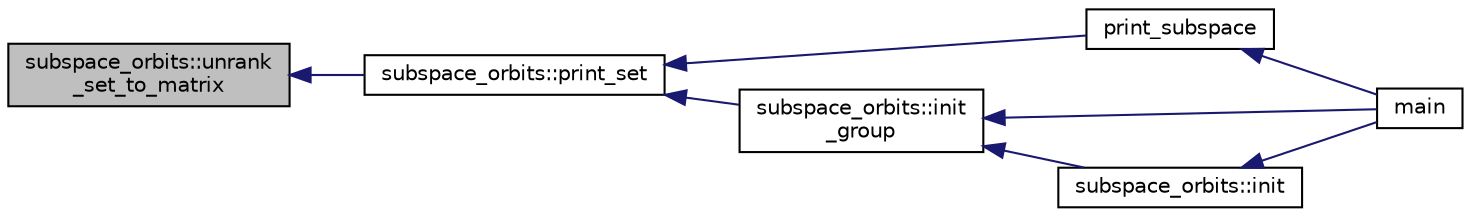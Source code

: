 digraph "subspace_orbits::unrank_set_to_matrix"
{
  edge [fontname="Helvetica",fontsize="10",labelfontname="Helvetica",labelfontsize="10"];
  node [fontname="Helvetica",fontsize="10",shape=record];
  rankdir="LR";
  Node2294 [label="subspace_orbits::unrank\l_set_to_matrix",height=0.2,width=0.4,color="black", fillcolor="grey75", style="filled", fontcolor="black"];
  Node2294 -> Node2295 [dir="back",color="midnightblue",fontsize="10",style="solid",fontname="Helvetica"];
  Node2295 [label="subspace_orbits::print_set",height=0.2,width=0.4,color="black", fillcolor="white", style="filled",URL="$d2/d9f/classsubspace__orbits.html#a25e7fad26b5e83ab2464bcfeb50572aa"];
  Node2295 -> Node2296 [dir="back",color="midnightblue",fontsize="10",style="solid",fontname="Helvetica"];
  Node2296 [label="print_subspace",height=0.2,width=0.4,color="black", fillcolor="white", style="filled",URL="$da/dd5/subspace__orbits__main_8_c.html#ae58f518aaf4590347ebdd0af5d3a3ffa"];
  Node2296 -> Node2297 [dir="back",color="midnightblue",fontsize="10",style="solid",fontname="Helvetica"];
  Node2297 [label="main",height=0.2,width=0.4,color="black", fillcolor="white", style="filled",URL="$da/dd5/subspace__orbits__main_8_c.html#a217dbf8b442f20279ea00b898af96f52"];
  Node2295 -> Node2298 [dir="back",color="midnightblue",fontsize="10",style="solid",fontname="Helvetica"];
  Node2298 [label="subspace_orbits::init\l_group",height=0.2,width=0.4,color="black", fillcolor="white", style="filled",URL="$d2/d9f/classsubspace__orbits.html#ad7dfe4f51cd3eea6ccfd5318e23d36c3"];
  Node2298 -> Node2297 [dir="back",color="midnightblue",fontsize="10",style="solid",fontname="Helvetica"];
  Node2298 -> Node2299 [dir="back",color="midnightblue",fontsize="10",style="solid",fontname="Helvetica"];
  Node2299 [label="subspace_orbits::init",height=0.2,width=0.4,color="black", fillcolor="white", style="filled",URL="$d2/d9f/classsubspace__orbits.html#ac4bc50572798a6f0bc86fb99b181b66d"];
  Node2299 -> Node2297 [dir="back",color="midnightblue",fontsize="10",style="solid",fontname="Helvetica"];
}
